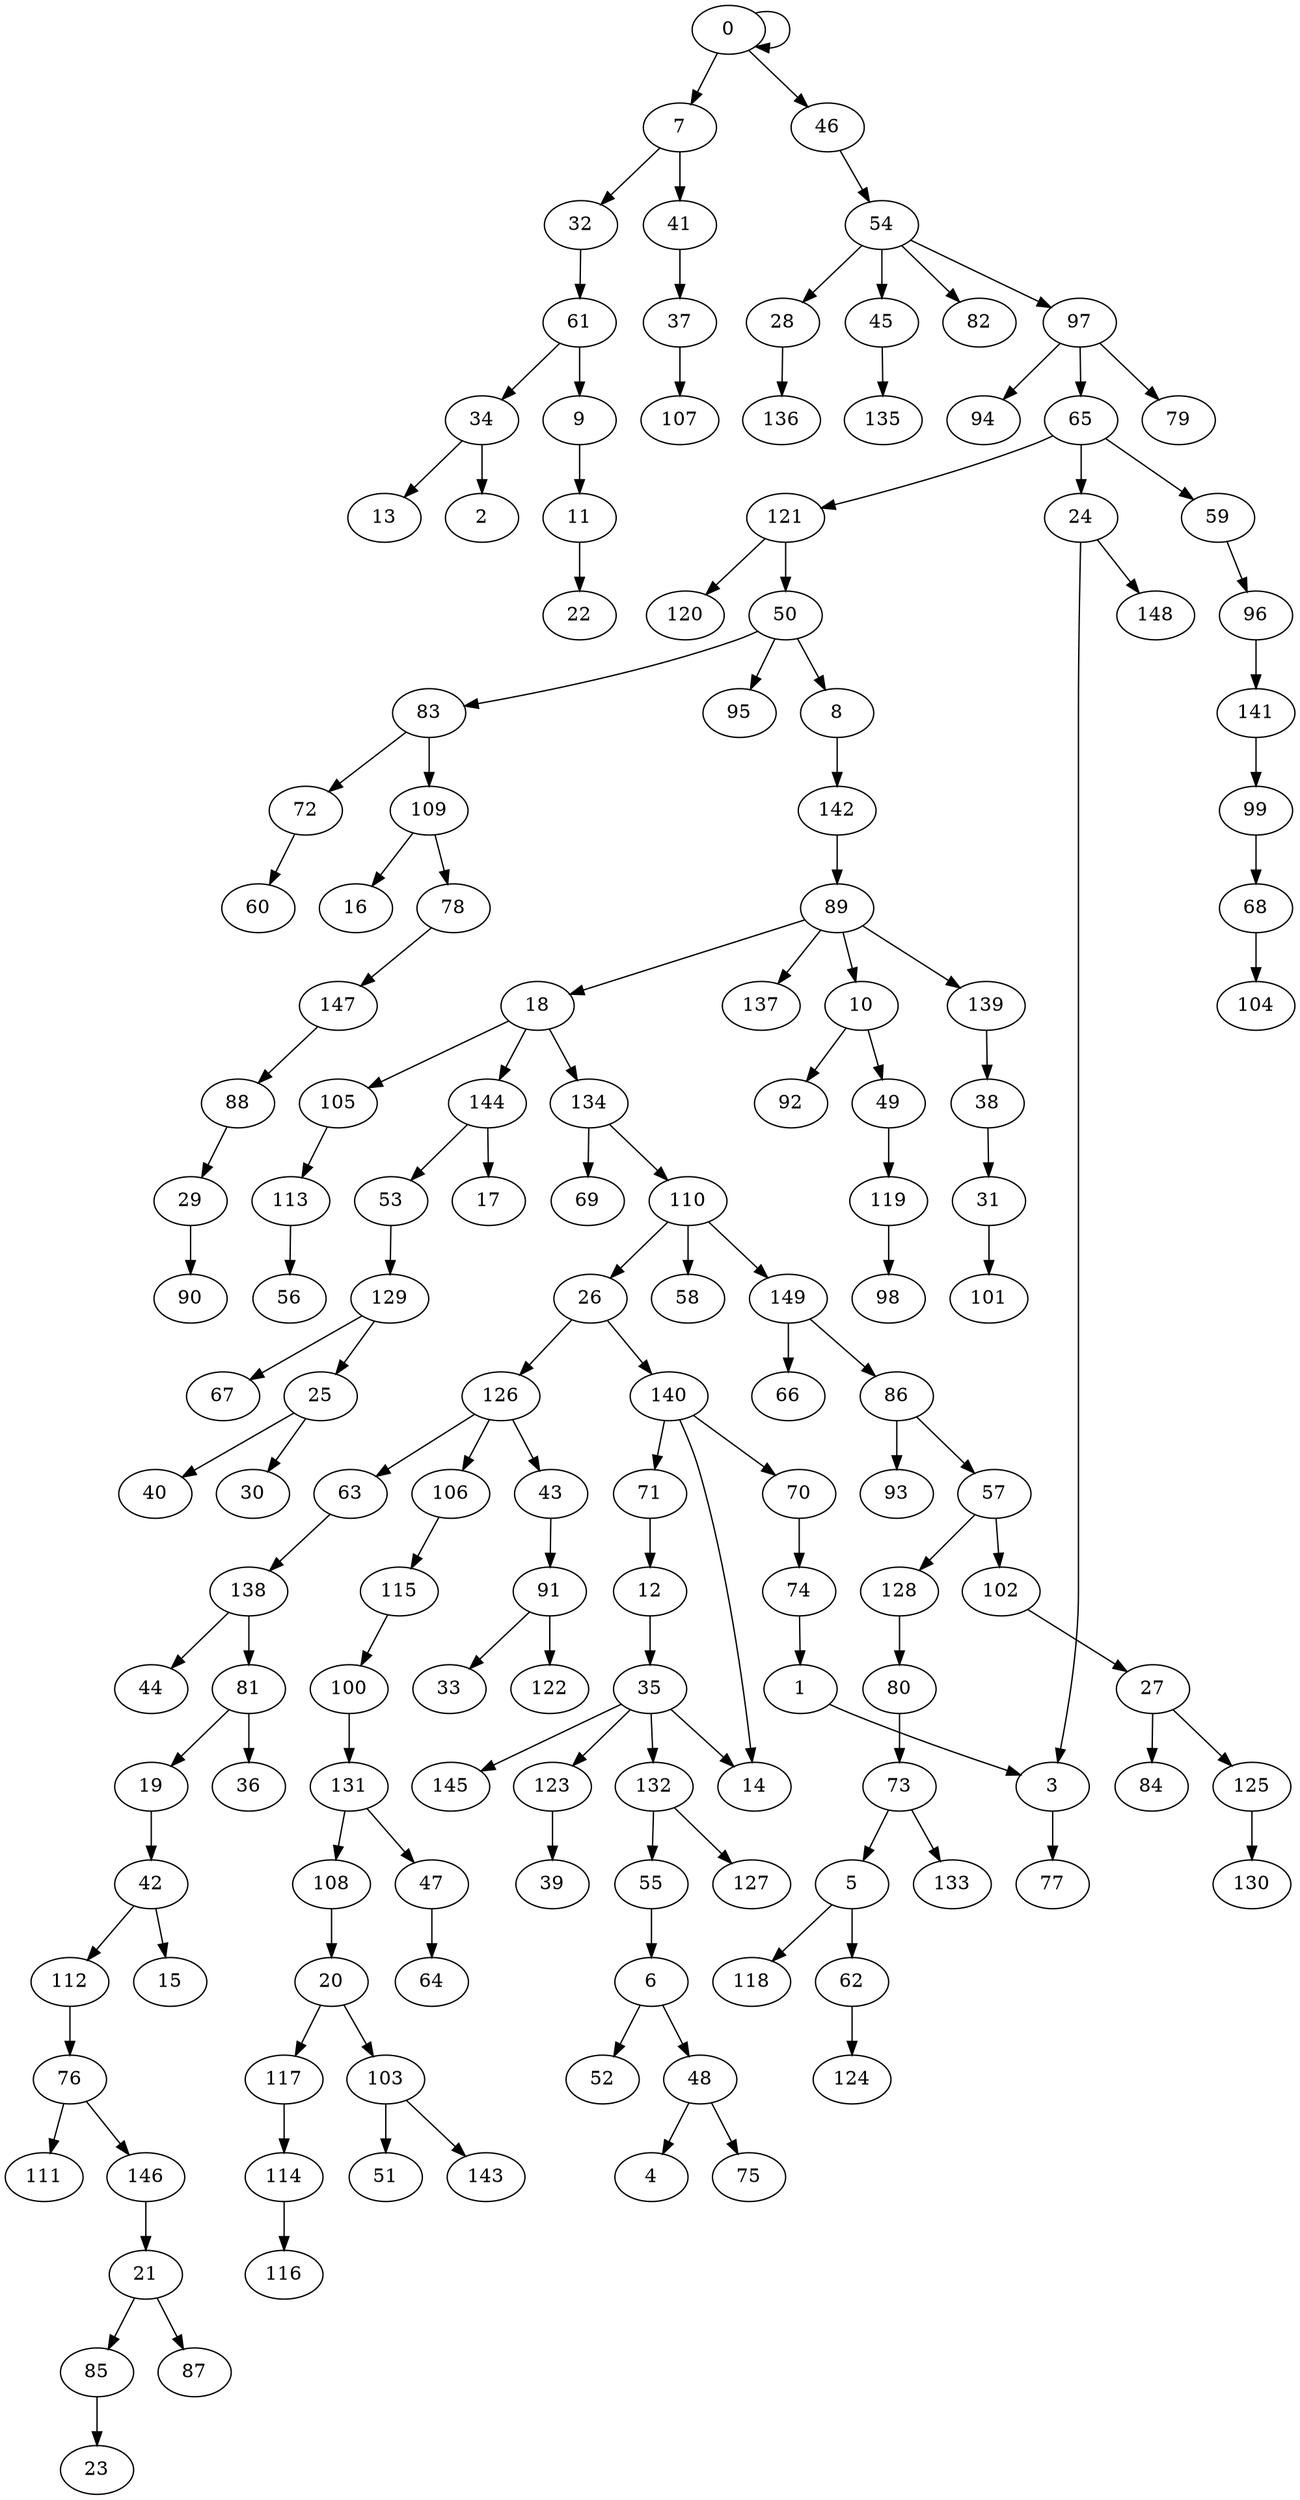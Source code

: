 digraph {
	graph [bb="0,0,922,1836"];
	node [label="\N"];
	0	[height=0.5,
		pos="544,1818",
		width=0.75];
	0 -> 0	[pos="e,563.9,1805.6 563.9,1830.4 576.69,1833.7 589,1829.5 589,1818 589,1809.6 582.5,1805.1 574.04,1804.6"];
	7	[height=0.5,
		pos="508,1746",
		width=0.75];
	0 -> 7	[pos="e,516.3,1763.1 535.65,1800.8 531.29,1792.3 525.85,1781.7 520.96,1772.2"];
	46	[height=0.5,
		pos="616,1746",
		width=0.75];
	0 -> 46	[pos="e,601.2,1761.4 558.57,1802.8 568.75,1792.9 582.52,1779.5 594.03,1768.4"];
	1	[height=0.5,
		pos="569,594",
		width=0.75];
	3	[height=0.5,
		pos="750,522",
		width=0.75];
	1 -> 3	[pos="e,726.39,530.89 590.18,582.61 595.01,580.35 600.15,578.03 605,576 642.72,560.24 686.96,544.45 716.57,534.25"];
	2	[height=0.5,
		pos="364,1458",
		width=0.75];
	77	[height=0.5,
		pos="750,450",
		width=0.75];
	3 -> 77	[pos="e,750,468.1 750,503.7 750,495.98 750,486.71 750,478.11"];
	4	[height=0.5,
		pos="459,234",
		width=0.75];
	5	[height=0.5,
		pos="605,450",
		width=0.75];
	62	[height=0.5,
		pos="639,378",
		width=0.75];
	5 -> 62	[pos="e,630.92,395.63 612.89,432.76 616.9,424.49 621.89,414.23 626.42,404.9"];
	118	[height=0.5,
		pos="567,378",
		width=0.75];
	5 -> 118	[pos="e,575.77,395.15 596.19,432.76 591.58,424.28 585.84,413.71 580.68,404.2"];
	6	[height=0.5,
		pos="459,378",
		width=0.75];
	48	[height=0.5,
		pos="495,306",
		width=0.75];
	6 -> 48	[pos="e,486.7,323.15 467.35,360.76 471.71,352.28 477.15,341.71 482.04,332.2"];
	52	[height=0.5,
		pos="423,306",
		width=0.75];
	6 -> 52	[pos="e,431.3,323.15 450.65,360.76 446.29,352.28 440.85,341.71 435.96,332.2"];
	32	[height=0.5,
		pos="436,1674",
		width=0.75];
	7 -> 32	[pos="e,450.8,1689.4 493.43,1730.8 483.25,1720.9 469.48,1707.5 457.97,1696.4"];
	41	[height=0.5,
		pos="508,1674",
		width=0.75];
	7 -> 41	[pos="e,508,1692.1 508,1727.7 508,1720 508,1710.7 508,1702.1"];
	8	[height=0.5,
		pos="603,1314",
		width=0.75];
	142	[height=0.5,
		pos="603,1242",
		width=0.75];
	8 -> 142	[pos="e,603,1260.1 603,1295.7 603,1288 603,1278.7 603,1270.1"];
	9	[height=0.5,
		pos="436,1530",
		width=0.75];
	11	[height=0.5,
		pos="436,1458",
		width=0.75];
	9 -> 11	[pos="e,436,1476.1 436,1511.7 436,1504 436,1494.7 436,1486.1"];
	10	[height=0.5,
		pos="625,1098",
		width=0.75];
	49	[height=0.5,
		pos="630,1026",
		width=0.75];
	10 -> 49	[pos="e,628.78,1044.1 626.24,1079.7 626.79,1072 627.45,1062.7 628.06,1054.1"];
	92	[height=0.5,
		pos="558,1026",
		width=0.75];
	10 -> 92	[pos="e,571.86,1041.5 611.12,1082.5 601.86,1072.8 589.53,1059.9 579.07,1049"];
	22	[height=0.5,
		pos="436,1386",
		width=0.75];
	11 -> 22	[pos="e,436,1404.1 436,1439.7 436,1432 436,1422.7 436,1414.1"];
	12	[height=0.5,
		pos="459,666",
		width=0.75];
	35	[height=0.5,
		pos="459,594",
		width=0.75];
	12 -> 35	[pos="e,459,612.1 459,647.7 459,639.98 459,630.71 459,622.11"];
	13	[height=0.5,
		pos="292,1458",
		width=0.75];
	14	[height=0.5,
		pos="531,522",
		width=0.75];
	15	[height=0.5,
		pos="135,378",
		width=0.75];
	16	[height=0.5,
		pos="275,1170",
		width=0.75];
	17	[height=0.5,
		pos="342,954",
		width=0.75];
	18	[height=0.5,
		pos="378,1098",
		width=0.75];
	105	[height=0.5,
		pos="234,1026",
		width=0.75];
	18 -> 105	[pos="e,255.33,1037.4 356.75,1086.7 332.4,1074.8 292.28,1055.3 264.57,1041.9"];
	134	[height=0.5,
		pos="414,1026",
		width=0.75];
	18 -> 134	[pos="e,405.7,1043.1 386.35,1080.8 390.71,1072.3 396.15,1061.7 401.04,1052.2"];
	144	[height=0.5,
		pos="342,1026",
		width=0.75];
	18 -> 144	[pos="e,350.3,1043.1 369.65,1080.8 365.29,1072.3 359.85,1061.7 354.96,1052.2"];
	19	[height=0.5,
		pos="99,522",
		width=0.75];
	42	[height=0.5,
		pos="99,450",
		width=0.75];
	19 -> 42	[pos="e,99,468.1 99,503.7 99,495.98 99,486.71 99,478.11"];
	20	[height=0.5,
		pos="207,378",
		width=0.75];
	103	[height=0.5,
		pos="261,306",
		width=0.75];
	20 -> 103	[pos="e,249.05,322.49 218.98,361.46 225.98,352.4 234.94,340.79 242.79,330.61"];
	117	[height=0.5,
		pos="189,306",
		width=0.75];
	20 -> 117	[pos="e,193.32,323.79 202.64,360.05 200.61,352.14 198.14,342.54 195.86,333.69"];
	21	[height=0.5,
		pos="99,162",
		width=0.75];
	85	[height=0.5,
		pos="63,90",
		width=0.75];
	21 -> 85	[pos="e,71.304,107.15 90.65,144.76 86.288,136.28 80.853,125.71 75.959,116.2"];
	87	[height=0.5,
		pos="135,90",
		width=0.75];
	21 -> 87	[pos="e,126.7,107.15 107.35,144.76 111.71,136.28 117.15,125.71 122.04,116.2"];
	23	[height=0.5,
		pos="63,18",
		width=0.75];
	24	[height=0.5,
		pos="796,1458",
		width=0.75];
	24 -> 3	[pos="e,753.56,539.96 790.47,1440.2 782.31,1413.8 768,1361 768,1315 768,1315 768,1315 768,665 768,624.68 760.77,578.42 755.47,549.95"];
	148	[height=0.5,
		pos="823,1386",
		width=0.75];
	24 -> 148	[pos="e,816.46,1404 802.4,1440.4 805.51,1432.3 809.33,1422.4 812.83,1413.4"];
	25	[height=0.5,
		pos="207,810",
		width=0.75];
	30	[height=0.5,
		pos="171,738",
		width=0.75];
	25 -> 30	[pos="e,179.3,755.15 198.65,792.76 194.29,784.28 188.85,773.71 183.96,764.2"];
	40	[height=0.5,
		pos="99,738",
		width=0.75];
	25 -> 40	[pos="e,117.6,751.05 188.19,796.81 171,785.67 145.38,769.06 126.01,756.5"];
	26	[height=0.5,
		pos="414,882",
		width=0.75];
	126	[height=0.5,
		pos="351,810",
		width=0.75];
	26 -> 126	[pos="e,364.34,825.82 400.64,866.15 392.12,856.69 380.91,844.24 371.31,833.56"];
	140	[height=0.5,
		pos="472,810",
		width=0.75];
	26 -> 140	[pos="e,459.44,826.16 426.59,865.81 434.26,856.55 444.23,844.52 452.86,834.09"];
	27	[height=0.5,
		pos="823,594",
		width=0.75];
	84	[height=0.5,
		pos="822,522",
		width=0.75];
	27 -> 84	[pos="e,822.24,540.1 822.75,575.7 822.64,567.98 822.51,558.71 822.39,550.11"];
	125	[height=0.5,
		pos="894,522",
		width=0.75];
	27 -> 125	[pos="e,879.31,537.49 837.71,578.5 847.61,568.73 860.84,555.69 871.99,544.7"];
	28	[height=0.5,
		pos="580,1602",
		width=0.75];
	136	[height=0.5,
		pos="580,1530",
		width=0.75];
	28 -> 136	[pos="e,580,1548.1 580,1583.7 580,1576 580,1566.7 580,1558.1"];
	29	[height=0.5,
		pos="126,954",
		width=0.75];
	90	[height=0.5,
		pos="126,882",
		width=0.75];
	29 -> 90	[pos="e,126,900.1 126,935.7 126,927.98 126,918.71 126,910.11"];
	31	[height=0.5,
		pos="702,954",
		width=0.75];
	101	[height=0.5,
		pos="702,882",
		width=0.75];
	31 -> 101	[pos="e,702,900.1 702,935.7 702,927.98 702,918.71 702,910.11"];
	61	[height=0.5,
		pos="436,1602",
		width=0.75];
	32 -> 61	[pos="e,436,1620.1 436,1655.7 436,1648 436,1638.7 436,1630.1"];
	33	[height=0.5,
		pos="315,594",
		width=0.75];
	34	[height=0.5,
		pos="364,1530",
		width=0.75];
	34 -> 2	[pos="e,364,1476.1 364,1511.7 364,1504 364,1494.7 364,1486.1"];
	34 -> 13	[pos="e,306.8,1473.4 349.43,1514.8 339.25,1504.9 325.48,1491.5 313.97,1480.4"];
	35 -> 14	[pos="e,516.2,537.38 473.57,578.83 483.75,568.94 497.52,555.55 509.03,544.36"];
	123	[height=0.5,
		pos="387,522",
		width=0.75];
	35 -> 123	[pos="e,401.8,537.38 444.43,578.83 434.25,568.94 420.48,555.55 408.97,544.36"];
	132	[height=0.5,
		pos="459,522",
		width=0.75];
	35 -> 132	[pos="e,459,540.1 459,575.7 459,567.98 459,558.71 459,550.11"];
	145	[height=0.5,
		pos="315,522",
		width=0.75];
	35 -> 145	[pos="e,336.33,533.37 437.75,582.67 413.4,570.83 373.28,551.33 345.57,537.86"];
	36	[height=0.5,
		pos="171,522",
		width=0.75];
	37	[height=0.5,
		pos="508,1602",
		width=0.75];
	107	[height=0.5,
		pos="508,1530",
		width=0.75];
	37 -> 107	[pos="e,508,1548.1 508,1583.7 508,1576 508,1566.7 508,1558.1"];
	38	[height=0.5,
		pos="702,1026",
		width=0.75];
	38 -> 31	[pos="e,702,972.1 702,1007.7 702,999.98 702,990.71 702,982.11"];
	39	[height=0.5,
		pos="387,450",
		width=0.75];
	41 -> 37	[pos="e,508,1620.1 508,1655.7 508,1648 508,1638.7 508,1630.1"];
	42 -> 15	[pos="e,126.7,395.15 107.35,432.76 111.71,424.28 117.15,413.71 122.04,404.2"];
	112	[height=0.5,
		pos="63,378",
		width=0.75];
	42 -> 112	[pos="e,71.304,395.15 90.65,432.76 86.288,424.28 80.853,413.71 75.959,404.2"];
	43	[height=0.5,
		pos="387,738",
		width=0.75];
	91	[height=0.5,
		pos="387,666",
		width=0.75];
	43 -> 91	[pos="e,387,684.1 387,719.7 387,711.98 387,702.71 387,694.11"];
	44	[height=0.5,
		pos="99,594",
		width=0.75];
	45	[height=0.5,
		pos="652,1602",
		width=0.75];
	135	[height=0.5,
		pos="652,1530",
		width=0.75];
	45 -> 135	[pos="e,652,1548.1 652,1583.7 652,1576 652,1566.7 652,1558.1"];
	54	[height=0.5,
		pos="652,1674",
		width=0.75];
	46 -> 54	[pos="e,643.7,1691.1 624.35,1728.8 628.71,1720.3 634.15,1709.7 639.04,1700.2"];
	47	[height=0.5,
		pos="279,450",
		width=0.75];
	64	[height=0.5,
		pos="279,378",
		width=0.75];
	47 -> 64	[pos="e,279,396.1 279,431.7 279,423.98 279,414.71 279,406.11"];
	48 -> 4	[pos="e,467.3,251.15 486.65,288.76 482.29,280.28 476.85,269.71 471.96,260.2"];
	75	[height=0.5,
		pos="531,234",
		width=0.75];
	48 -> 75	[pos="e,522.7,251.15 503.35,288.76 507.71,280.28 513.15,269.71 518.04,260.2"];
	119	[height=0.5,
		pos="630,954",
		width=0.75];
	49 -> 119	[pos="e,630,972.1 630,1007.7 630,999.98 630,990.71 630,982.11"];
	50	[height=0.5,
		pos="597,1386",
		width=0.75];
	50 -> 8	[pos="e,601.53,1332.1 598.48,1367.7 599.14,1360 599.94,1350.7 600.68,1342.1"];
	83	[height=0.5,
		pos="311,1314",
		width=0.75];
	50 -> 83	[pos="e,337.45,1318.5 576.4,1374.3 571.45,1372 566.11,1369.7 561,1368 487.16,1343.1 396.98,1327.4 347.63,1320"];
	95	[height=0.5,
		pos="531,1314",
		width=0.75];
	50 -> 95	[pos="e,544.98,1329.8 583,1370.2 573.99,1360.6 562.11,1348 551.98,1337.2"];
	51	[height=0.5,
		pos="261,234",
		width=0.75];
	53	[height=0.5,
		pos="270,954",
		width=0.75];
	129	[height=0.5,
		pos="270,882",
		width=0.75];
	53 -> 129	[pos="e,270,900.1 270,935.7 270,927.98 270,918.71 270,910.11"];
	54 -> 28	[pos="e,594.8,1617.4 637.43,1658.8 627.25,1648.9 613.48,1635.5 601.97,1624.4"];
	54 -> 45	[pos="e,652,1620.1 652,1655.7 652,1648 652,1638.7 652,1630.1"];
	82	[height=0.5,
		pos="724,1602",
		width=0.75];
	54 -> 82	[pos="e,709.2,1617.4 666.57,1658.8 676.75,1648.9 690.52,1635.5 702.03,1624.4"];
	97	[height=0.5,
		pos="796,1602",
		width=0.75];
	54 -> 97	[pos="e,774.67,1613.4 673.25,1662.7 697.6,1650.8 737.72,1631.3 765.43,1617.9"];
	55	[height=0.5,
		pos="459,450",
		width=0.75];
	55 -> 6	[pos="e,459,396.1 459,431.7 459,423.98 459,414.71 459,406.11"];
	56	[height=0.5,
		pos="198,882",
		width=0.75];
	57	[height=0.5,
		pos="713,738",
		width=0.75];
	102	[height=0.5,
		pos="713,666",
		width=0.75];
	57 -> 102	[pos="e,713,684.1 713,719.7 713,711.98 713,702.71 713,694.11"];
	128	[height=0.5,
		pos="641,666",
		width=0.75];
	57 -> 128	[pos="e,655.8,681.38 698.43,722.83 688.25,712.94 674.48,699.55 662.97,688.36"];
	58	[height=0.5,
		pos="486,882",
		width=0.75];
	59	[height=0.5,
		pos="882,1458",
		width=0.75];
	96	[height=0.5,
		pos="895,1386",
		width=0.75];
	59 -> 96	[pos="e,891.79,1404.3 885.15,1440.1 886.58,1432.3 888.31,1423 889.92,1414.4"];
	60	[height=0.5,
		pos="203,1170",
		width=0.75];
	61 -> 9	[pos="e,436,1548.1 436,1583.7 436,1576 436,1566.7 436,1558.1"];
	61 -> 34	[pos="e,378.8,1545.4 421.43,1586.8 411.25,1576.9 397.48,1563.5 385.97,1552.4"];
	124	[height=0.5,
		pos="639,306",
		width=0.75];
	62 -> 124	[pos="e,639,324.1 639,359.7 639,351.98 639,342.71 639,334.11"];
	63	[height=0.5,
		pos="243,738",
		width=0.75];
	138	[height=0.5,
		pos="171,666",
		width=0.75];
	63 -> 138	[pos="e,185.8,681.38 228.43,722.83 218.25,712.94 204.48,699.55 192.97,688.36"];
	65	[height=0.5,
		pos="796,1530",
		width=0.75];
	65 -> 24	[pos="e,796,1476.1 796,1511.7 796,1504 796,1494.7 796,1486.1"];
	65 -> 59	[pos="e,865.47,1472.5 812.58,1515.5 825.31,1505.1 843.09,1490.7 857.46,1479"];
	121	[height=0.5,
		pos="597,1458",
		width=0.75];
	65 -> 121	[pos="e,621.37,1465.9 774.88,1518.5 770.04,1516.2 764.88,1513.9 760,1512 716.26,1494.6 664.36,1478.5 631.07,1468.7"];
	66	[height=0.5,
		pos="558,810",
		width=0.75];
	67	[height=0.5,
		pos="135,810",
		width=0.75];
	68	[height=0.5,
		pos="895,1170",
		width=0.75];
	104	[height=0.5,
		pos="895,1098",
		width=0.75];
	68 -> 104	[pos="e,895,1116.1 895,1151.7 895,1144 895,1134.7 895,1126.1"];
	69	[height=0.5,
		pos="414,954",
		width=0.75];
	70	[height=0.5,
		pos="569,738",
		width=0.75];
	74	[height=0.5,
		pos="569,666",
		width=0.75];
	70 -> 74	[pos="e,569,684.1 569,719.7 569,711.98 569,702.71 569,694.11"];
	71	[height=0.5,
		pos="459,738",
		width=0.75];
	71 -> 12	[pos="e,459,684.1 459,719.7 459,711.98 459,702.71 459,694.11"];
	72	[height=0.5,
		pos="239,1242",
		width=0.75];
	72 -> 60	[pos="e,211.3,1187.1 230.65,1224.8 226.29,1216.3 220.85,1205.7 215.96,1196.2"];
	73	[height=0.5,
		pos="641,522",
		width=0.75];
	73 -> 5	[pos="e,613.3,467.15 632.65,504.76 628.29,496.28 622.85,485.71 617.96,476.2"];
	133	[height=0.5,
		pos="677,450",
		width=0.75];
	73 -> 133	[pos="e,668.7,467.15 649.35,504.76 653.71,496.28 659.15,485.71 664.04,476.2"];
	74 -> 1	[pos="e,569,612.1 569,647.7 569,639.98 569,630.71 569,622.11"];
	76	[height=0.5,
		pos="63,306",
		width=0.75];
	111	[height=0.5,
		pos="27,234",
		width=0.75];
	76 -> 111	[pos="e,35.304,251.15 54.65,288.76 50.288,280.28 44.853,269.71 39.959,260.2"];
	146	[height=0.5,
		pos="99,234",
		width=0.75];
	76 -> 146	[pos="e,90.696,251.15 71.35,288.76 75.712,280.28 81.147,269.71 86.041,260.2"];
	78	[height=0.5,
		pos="347,1170",
		width=0.75];
	147	[height=0.5,
		pos="198,1098",
		width=0.75];
	78 -> 147	[pos="e,219.67,1109.1 325.68,1158.9 320.86,1156.6 315.75,1154.2 311,1152 283.21,1138.9 251.55,1124.1 228.82,1113.4"];
	79	[height=0.5,
		pos="868,1530",
		width=0.75];
	80	[height=0.5,
		pos="641,594",
		width=0.75];
	80 -> 73	[pos="e,641,540.1 641,575.7 641,567.98 641,558.71 641,550.11"];
	81	[height=0.5,
		pos="171,594",
		width=0.75];
	81 -> 19	[pos="e,113.8,537.38 156.43,578.83 146.25,568.94 132.48,555.55 120.97,544.36"];
	81 -> 36	[pos="e,171,540.1 171,575.7 171,567.98 171,558.71 171,550.11"];
	83 -> 72	[pos="e,253.8,1257.4 296.43,1298.8 286.25,1288.9 272.48,1275.5 260.97,1264.4"];
	109	[height=0.5,
		pos="311,1242",
		width=0.75];
	83 -> 109	[pos="e,311,1260.1 311,1295.7 311,1288 311,1278.7 311,1270.1"];
	85 -> 23	[pos="e,63,36.104 63,71.697 63,63.983 63,54.712 63,46.112"];
	86	[height=0.5,
		pos="641,810",
		width=0.75];
	86 -> 57	[pos="e,698.2,753.38 655.57,794.83 665.75,784.94 679.52,771.55 691.03,760.36"];
	93	[height=0.5,
		pos="641,738",
		width=0.75];
	86 -> 93	[pos="e,641,756.1 641,791.7 641,783.98 641,774.71 641,766.11"];
	88	[height=0.5,
		pos="126,1026",
		width=0.75];
	88 -> 29	[pos="e,126,972.1 126,1007.7 126,999.98 126,990.71 126,982.11"];
	89	[height=0.5,
		pos="603,1170",
		width=0.75];
	89 -> 10	[pos="e,619.72,1115.8 608.33,1152.1 610.84,1144.1 613.9,1134.3 616.7,1125.4"];
	89 -> 18	[pos="e,401.91,1106.4 578.92,1161.5 538.66,1149 457.58,1123.8 411.68,1109.5"];
	137	[height=0.5,
		pos="553,1098",
		width=0.75];
	89 -> 137	[pos="e,564.07,1114.5 591.9,1153.5 585.49,1144.5 577.3,1133 570.08,1122.9"];
	139	[height=0.5,
		pos="700,1098",
		width=0.75];
	89 -> 139	[pos="e,682.32,1111.8 620.79,1156.2 635.7,1145.4 657.17,1129.9 674,1117.8"];
	91 -> 33	[pos="e,329.8,609.38 372.43,650.83 362.25,640.94 348.48,627.55 336.97,616.36"];
	122	[height=0.5,
		pos="387,594",
		width=0.75];
	91 -> 122	[pos="e,387,612.1 387,647.7 387,639.98 387,630.71 387,622.11"];
	94	[height=0.5,
		pos="724,1530",
		width=0.75];
	141	[height=0.5,
		pos="895,1314",
		width=0.75];
	96 -> 141	[pos="e,895,1332.1 895,1367.7 895,1360 895,1350.7 895,1342.1"];
	97 -> 65	[pos="e,796,1548.1 796,1583.7 796,1576 796,1566.7 796,1558.1"];
	97 -> 79	[pos="e,853.2,1545.4 810.57,1586.8 820.75,1576.9 834.52,1563.5 846.03,1552.4"];
	97 -> 94	[pos="e,738.8,1545.4 781.43,1586.8 771.25,1576.9 757.48,1563.5 745.97,1552.4"];
	98	[height=0.5,
		pos="630,882",
		width=0.75];
	99	[height=0.5,
		pos="895,1242",
		width=0.75];
	99 -> 68	[pos="e,895,1188.1 895,1223.7 895,1216 895,1206.7 895,1198.1"];
	100	[height=0.5,
		pos="243,594",
		width=0.75];
	131	[height=0.5,
		pos="243,522",
		width=0.75];
	100 -> 131	[pos="e,243,540.1 243,575.7 243,567.98 243,558.71 243,550.11"];
	102 -> 27	[pos="e,804.06,607.05 732.16,652.81 749.67,641.67 775.76,625.06 795.49,612.5"];
	103 -> 51	[pos="e,261,252.1 261,287.7 261,279.98 261,270.71 261,262.11"];
	143	[height=0.5,
		pos="333,234",
		width=0.75];
	103 -> 143	[pos="e,318.2,249.38 275.57,290.83 285.75,280.94 299.52,267.55 311.03,256.36"];
	113	[height=0.5,
		pos="198,954",
		width=0.75];
	105 -> 113	[pos="e,206.3,971.15 225.65,1008.8 221.29,1000.3 215.85,989.71 210.96,980.2"];
	106	[height=0.5,
		pos="315,738",
		width=0.75];
	115	[height=0.5,
		pos="279,666",
		width=0.75];
	106 -> 115	[pos="e,287.3,683.15 306.65,720.76 302.29,712.28 296.85,701.71 291.96,692.2"];
	108	[height=0.5,
		pos="207,450",
		width=0.75];
	108 -> 20	[pos="e,207,396.1 207,431.7 207,423.98 207,414.71 207,406.11"];
	109 -> 16	[pos="e,283.3,1187.1 302.65,1224.8 298.29,1216.3 292.85,1205.7 287.96,1196.2"];
	109 -> 78	[pos="e,338.7,1187.1 319.35,1224.8 323.71,1216.3 329.15,1205.7 334.04,1196.2"];
	110	[height=0.5,
		pos="486,954",
		width=0.75];
	110 -> 26	[pos="e,428.8,897.38 471.43,938.83 461.25,928.94 447.48,915.55 435.97,904.36"];
	110 -> 58	[pos="e,486,900.1 486,935.7 486,927.98 486,918.71 486,910.11"];
	149	[height=0.5,
		pos="558,882",
		width=0.75];
	110 -> 149	[pos="e,543.2,897.38 500.57,938.83 510.75,928.94 524.52,915.55 536.03,904.36"];
	112 -> 76	[pos="e,63,324.1 63,359.7 63,351.98 63,342.71 63,334.11"];
	113 -> 56	[pos="e,198,900.1 198,935.7 198,927.98 198,918.71 198,910.11"];
	114	[height=0.5,
		pos="189,234",
		width=0.75];
	116	[height=0.5,
		pos="189,162",
		width=0.75];
	114 -> 116	[pos="e,189,180.1 189,215.7 189,207.98 189,198.71 189,190.11"];
	115 -> 100	[pos="e,251.3,611.15 270.65,648.76 266.29,640.28 260.85,629.71 255.96,620.2"];
	117 -> 114	[pos="e,189,252.1 189,287.7 189,279.98 189,270.71 189,262.11"];
	119 -> 98	[pos="e,630,900.1 630,935.7 630,927.98 630,918.71 630,910.11"];
	120	[height=0.5,
		pos="525,1386",
		width=0.75];
	121 -> 50	[pos="e,597,1404.1 597,1439.7 597,1432 597,1422.7 597,1414.1"];
	121 -> 120	[pos="e,539.8,1401.4 582.43,1442.8 572.25,1432.9 558.48,1419.5 546.97,1408.4"];
	123 -> 39	[pos="e,387,468.1 387,503.7 387,495.98 387,486.71 387,478.11"];
	130	[height=0.5,
		pos="894,450",
		width=0.75];
	125 -> 130	[pos="e,894,468.1 894,503.7 894,495.98 894,486.71 894,478.11"];
	126 -> 43	[pos="e,378.7,755.15 359.35,792.76 363.71,784.28 369.15,773.71 374.04,764.2"];
	126 -> 63	[pos="e,261.6,751.05 332.19,796.81 315,785.67 289.38,769.06 270.01,756.5"];
	126 -> 106	[pos="e,323.3,755.15 342.65,792.76 338.29,784.28 332.85,773.71 327.96,764.2"];
	127	[height=0.5,
		pos="531,450",
		width=0.75];
	128 -> 80	[pos="e,641,612.1 641,647.7 641,639.98 641,630.71 641,622.11"];
	129 -> 25	[pos="e,220.34,825.82 256.64,866.15 248.12,856.69 236.91,844.24 227.31,833.56"];
	129 -> 67	[pos="e,155.6,821.68 249.2,870.22 226.54,858.47 190.11,839.57 164.5,826.3"];
	131 -> 47	[pos="e,270.7,467.15 251.35,504.76 255.71,496.28 261.15,485.71 266.04,476.2"];
	131 -> 108	[pos="e,215.3,467.15 234.65,504.76 230.29,496.28 224.85,485.71 219.96,476.2"];
	132 -> 55	[pos="e,459,468.1 459,503.7 459,495.98 459,486.71 459,478.11"];
	132 -> 127	[pos="e,516.2,465.38 473.57,506.83 483.75,496.94 497.52,483.55 509.03,472.36"];
	134 -> 69	[pos="e,414,972.1 414,1007.7 414,999.98 414,990.71 414,982.11"];
	134 -> 110	[pos="e,471.2,969.38 428.57,1010.8 438.75,1000.9 452.52,987.55 464.03,976.36"];
	138 -> 44	[pos="e,113.8,609.38 156.43,650.83 146.25,640.94 132.48,627.55 120.97,616.36"];
	138 -> 81	[pos="e,171,612.1 171,647.7 171,639.98 171,630.71 171,622.11"];
	139 -> 38	[pos="e,701.51,1044.1 700.49,1079.7 700.71,1072 700.98,1062.7 701.23,1054.1"];
	140 -> 14	[pos="e,529.87,539.99 480.37,792.69 485.32,782.41 491.32,768.72 495,756 516.01,683.32 525.45,594.13 529.07,550.16"];
	140 -> 70	[pos="e,551.32,751.76 489.79,796.16 504.7,785.41 526.17,769.91 543,757.76"];
	140 -> 71	[pos="e,462.21,756.28 468.85,792.05 467.42,784.35 465.69,775.03 464.08,766.36"];
	141 -> 99	[pos="e,895,1260.1 895,1295.7 895,1288 895,1278.7 895,1270.1"];
	142 -> 89	[pos="e,603,1188.1 603,1223.7 603,1216 603,1206.7 603,1198.1"];
	144 -> 17	[pos="e,342,972.1 342,1007.7 342,999.98 342,990.71 342,982.11"];
	144 -> 53	[pos="e,284.8,969.38 327.43,1010.8 317.25,1000.9 303.48,987.55 291.97,976.36"];
	146 -> 21	[pos="e,99,180.1 99,215.7 99,207.98 99,198.71 99,190.11"];
	147 -> 88	[pos="e,140.8,1041.4 183.43,1082.8 173.25,1072.9 159.48,1059.5 147.97,1048.4"];
	149 -> 66	[pos="e,558,828.1 558,863.7 558,855.98 558,846.71 558,838.11"];
	149 -> 86	[pos="e,624.92,824.56 574.4,867.17 586.64,856.85 603.55,842.58 617.27,831.01"];
}
